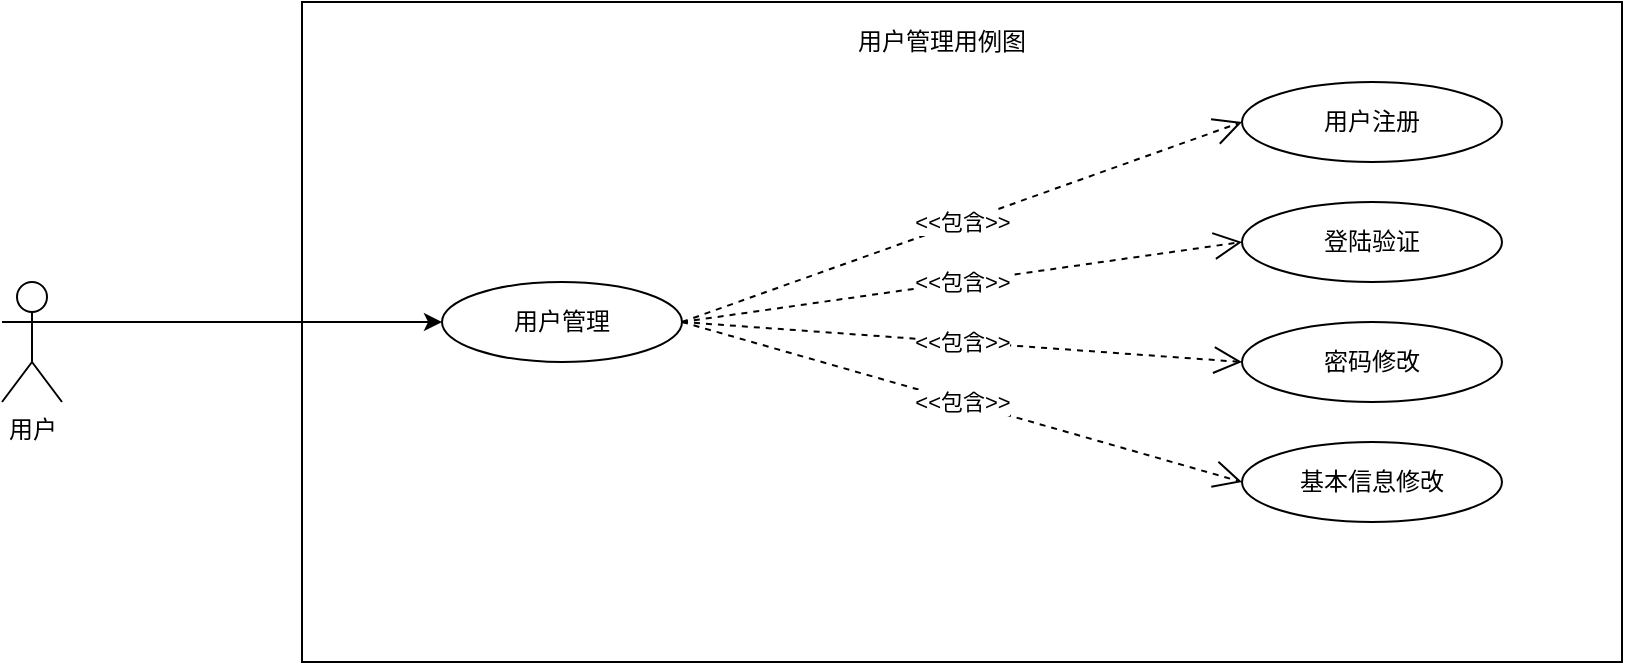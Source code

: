 <mxfile version="14.7.0" type="github"><diagram id="90IDWgGwv996NUTPNuem" name="Page-1"><mxGraphModel dx="2580" dy="935" grid="1" gridSize="10" guides="1" tooltips="1" connect="1" arrows="1" fold="1" page="1" pageScale="1" pageWidth="850" pageHeight="1100" math="0" shadow="0"><root><mxCell id="0"/><mxCell id="1" parent="0"/><mxCell id="Drm-NwM3W-UP_SvnV5Tc-9" value="" style="rounded=0;whiteSpace=wrap;html=1;" parent="1" vertex="1"><mxGeometry x="120" y="140" width="660" height="330" as="geometry"/></mxCell><mxCell id="WsCPyfnsRkTQpv4k7r7G-1" value="用户" style="shape=umlActor;verticalLabelPosition=bottom;verticalAlign=top;html=1;outlineConnect=0;" parent="1" vertex="1"><mxGeometry x="-30" y="280" width="30" height="60" as="geometry"/></mxCell><mxCell id="6kvlaEkvdR_WCjKz4TJ5-3" value="" style="endArrow=classic;html=1;entryX=0;entryY=0.5;entryDx=0;entryDy=0;exitX=1;exitY=0.333;exitDx=0;exitDy=0;exitPerimeter=0;" parent="1" source="WsCPyfnsRkTQpv4k7r7G-1" target="6kvlaEkvdR_WCjKz4TJ5-13" edge="1"><mxGeometry width="50" height="50" relative="1" as="geometry"><mxPoint x="90" y="350" as="sourcePoint"/><mxPoint x="210" y="670" as="targetPoint"/></mxGeometry></mxCell><mxCell id="6kvlaEkvdR_WCjKz4TJ5-13" value="用户管理" style="ellipse;whiteSpace=wrap;html=1;" parent="1" vertex="1"><mxGeometry x="190" y="280" width="120" height="40" as="geometry"/></mxCell><mxCell id="6kvlaEkvdR_WCjKz4TJ5-17" value="用户注册" style="ellipse;whiteSpace=wrap;html=1;" parent="1" vertex="1"><mxGeometry x="590" y="180" width="130" height="40" as="geometry"/></mxCell><mxCell id="6kvlaEkvdR_WCjKz4TJ5-18" value="登陆验证" style="ellipse;whiteSpace=wrap;html=1;" parent="1" vertex="1"><mxGeometry x="590" y="240" width="130" height="40" as="geometry"/></mxCell><mxCell id="6kvlaEkvdR_WCjKz4TJ5-22" value="密码修改" style="ellipse;whiteSpace=wrap;html=1;" parent="1" vertex="1"><mxGeometry x="590" y="300" width="130" height="40" as="geometry"/></mxCell><mxCell id="6kvlaEkvdR_WCjKz4TJ5-23" value="基本信息修改" style="ellipse;whiteSpace=wrap;html=1;" parent="1" vertex="1"><mxGeometry x="590" y="360" width="130" height="40" as="geometry"/></mxCell><mxCell id="6kvlaEkvdR_WCjKz4TJ5-30" value="&amp;lt;&amp;lt;包含&amp;gt;&amp;gt;" style="endArrow=open;endSize=12;dashed=1;html=1;entryX=0;entryY=0.5;entryDx=0;entryDy=0;exitX=1;exitY=0.5;exitDx=0;exitDy=0;" parent="1" source="6kvlaEkvdR_WCjKz4TJ5-13" target="6kvlaEkvdR_WCjKz4TJ5-17" edge="1"><mxGeometry width="160" relative="1" as="geometry"><mxPoint x="360" y="150" as="sourcePoint"/><mxPoint x="544.142" y="305.826" as="targetPoint"/><Array as="points"/></mxGeometry></mxCell><mxCell id="6kvlaEkvdR_WCjKz4TJ5-31" value="&amp;lt;&amp;lt;包含&amp;gt;&amp;gt;" style="endArrow=open;endSize=12;dashed=1;html=1;entryX=0;entryY=0.5;entryDx=0;entryDy=0;exitX=1;exitY=0.5;exitDx=0;exitDy=0;" parent="1" source="6kvlaEkvdR_WCjKz4TJ5-13" target="6kvlaEkvdR_WCjKz4TJ5-18" edge="1"><mxGeometry width="160" relative="1" as="geometry"><mxPoint x="360" y="150" as="sourcePoint"/><mxPoint x="539.142" y="305.826" as="targetPoint"/><Array as="points"/></mxGeometry></mxCell><mxCell id="6kvlaEkvdR_WCjKz4TJ5-32" value="&amp;lt;&amp;lt;包含&amp;gt;&amp;gt;" style="endArrow=open;endSize=12;dashed=1;html=1;entryX=0;entryY=0.5;entryDx=0;entryDy=0;exitX=1;exitY=0.5;exitDx=0;exitDy=0;" parent="1" source="6kvlaEkvdR_WCjKz4TJ5-13" target="6kvlaEkvdR_WCjKz4TJ5-22" edge="1"><mxGeometry width="160" relative="1" as="geometry"><mxPoint x="360" y="330" as="sourcePoint"/><mxPoint x="529.142" y="415.826" as="targetPoint"/><Array as="points"/></mxGeometry></mxCell><mxCell id="6kvlaEkvdR_WCjKz4TJ5-33" value="&amp;lt;&amp;lt;包含&amp;gt;&amp;gt;" style="endArrow=open;endSize=12;dashed=1;html=1;entryX=0;entryY=0.5;entryDx=0;entryDy=0;exitX=1;exitY=0.5;exitDx=0;exitDy=0;" parent="1" source="6kvlaEkvdR_WCjKz4TJ5-13" target="6kvlaEkvdR_WCjKz4TJ5-23" edge="1"><mxGeometry width="160" relative="1" as="geometry"><mxPoint x="350" y="330" as="sourcePoint"/><mxPoint x="529.142" y="415.826" as="targetPoint"/><Array as="points"/></mxGeometry></mxCell><mxCell id="6kvlaEkvdR_WCjKz4TJ5-35" value="用户管理用例图" style="text;html=1;strokeColor=none;fillColor=none;align=center;verticalAlign=middle;whiteSpace=wrap;rounded=0;" parent="1" vertex="1"><mxGeometry x="320" y="150" width="240" height="20" as="geometry"/></mxCell></root></mxGraphModel></diagram></mxfile>